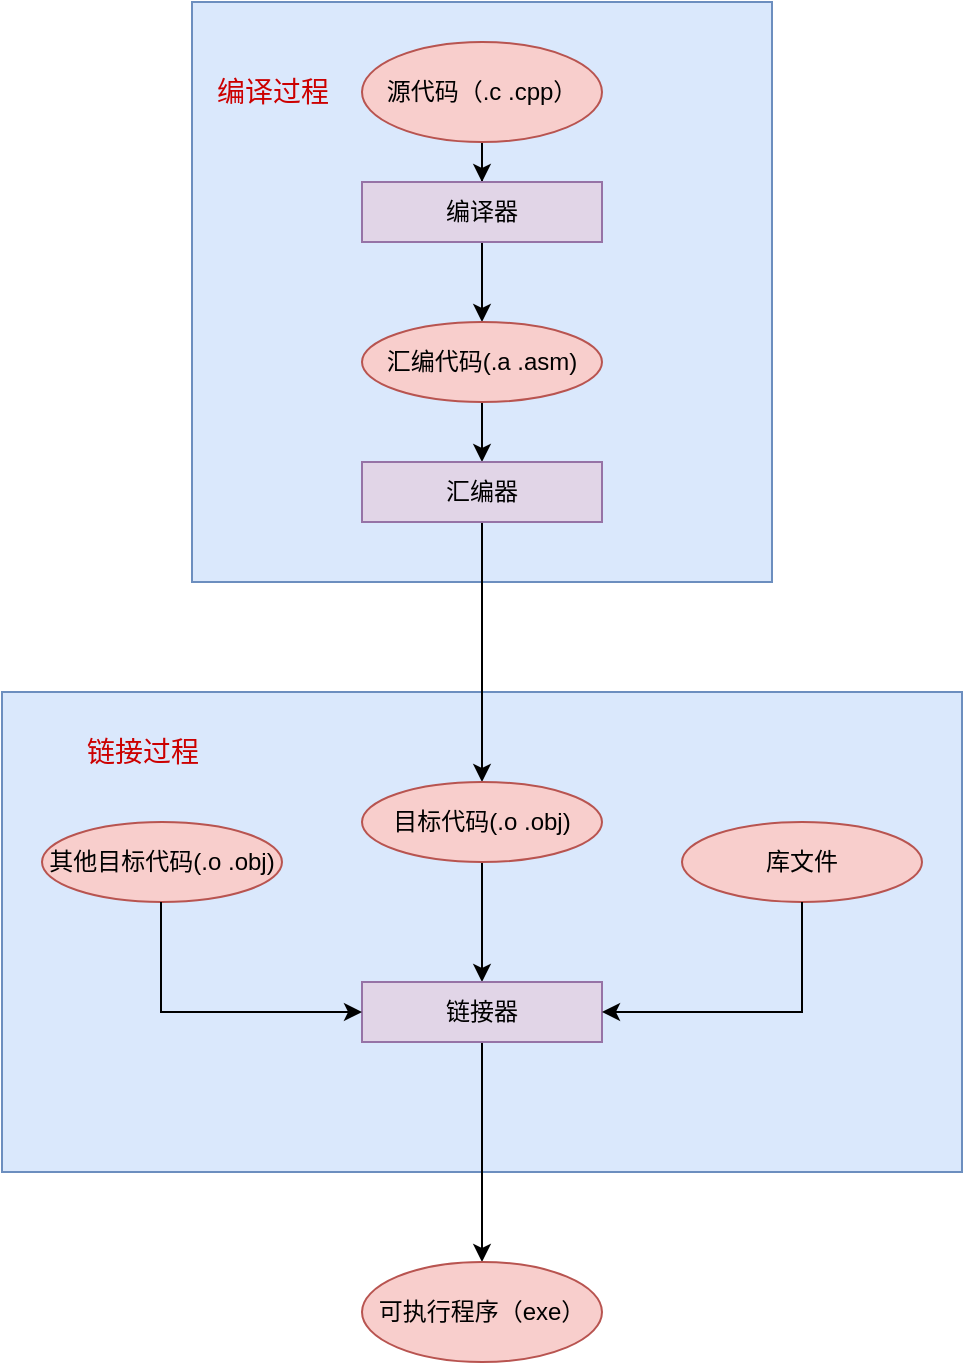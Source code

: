 <mxfile version="20.6.2" type="device"><diagram id="6dUffnza1_Z-exR5Bv8F" name="第 1 页"><mxGraphModel dx="852" dy="515" grid="1" gridSize="10" guides="1" tooltips="1" connect="1" arrows="1" fold="1" page="1" pageScale="1" pageWidth="1390" pageHeight="980" math="0" shadow="0"><root><mxCell id="0"/><mxCell id="1" parent="0"/><mxCell id="oXJoz12Os6wqx7SJAbOt-15" value="" style="rounded=0;whiteSpace=wrap;html=1;fillColor=#dae8fc;strokeColor=#6c8ebf;" vertex="1" parent="1"><mxGeometry x="200" y="375" width="480" height="240" as="geometry"/></mxCell><mxCell id="oXJoz12Os6wqx7SJAbOt-8" value="" style="whiteSpace=wrap;html=1;aspect=fixed;fillColor=#dae8fc;strokeColor=#6c8ebf;" vertex="1" parent="1"><mxGeometry x="295" y="30" width="290" height="290" as="geometry"/></mxCell><mxCell id="oXJoz12Os6wqx7SJAbOt-11" value="" style="edgeStyle=orthogonalEdgeStyle;rounded=0;orthogonalLoop=1;jettySize=auto;html=1;" edge="1" parent="1" source="oXJoz12Os6wqx7SJAbOt-1" target="oXJoz12Os6wqx7SJAbOt-2"><mxGeometry relative="1" as="geometry"/></mxCell><mxCell id="oXJoz12Os6wqx7SJAbOt-1" value="源代码（.c .cpp）" style="ellipse;whiteSpace=wrap;html=1;fillColor=#f8cecc;strokeColor=#b85450;" vertex="1" parent="1"><mxGeometry x="380" y="50" width="120" height="50" as="geometry"/></mxCell><mxCell id="oXJoz12Os6wqx7SJAbOt-12" value="" style="edgeStyle=orthogonalEdgeStyle;rounded=0;orthogonalLoop=1;jettySize=auto;html=1;" edge="1" parent="1" source="oXJoz12Os6wqx7SJAbOt-2" target="oXJoz12Os6wqx7SJAbOt-3"><mxGeometry relative="1" as="geometry"/></mxCell><mxCell id="oXJoz12Os6wqx7SJAbOt-2" value="编译器" style="rounded=0;whiteSpace=wrap;html=1;fillColor=#e1d5e7;strokeColor=#9673a6;" vertex="1" parent="1"><mxGeometry x="380" y="120" width="120" height="30" as="geometry"/></mxCell><mxCell id="oXJoz12Os6wqx7SJAbOt-13" value="" style="edgeStyle=orthogonalEdgeStyle;rounded=0;orthogonalLoop=1;jettySize=auto;html=1;" edge="1" parent="1" source="oXJoz12Os6wqx7SJAbOt-3" target="oXJoz12Os6wqx7SJAbOt-4"><mxGeometry relative="1" as="geometry"/></mxCell><mxCell id="oXJoz12Os6wqx7SJAbOt-3" value="汇编代码(.a .asm)" style="ellipse;whiteSpace=wrap;html=1;fillColor=#f8cecc;strokeColor=#b85450;" vertex="1" parent="1"><mxGeometry x="380" y="190" width="120" height="40" as="geometry"/></mxCell><mxCell id="oXJoz12Os6wqx7SJAbOt-14" value="" style="edgeStyle=orthogonalEdgeStyle;rounded=0;orthogonalLoop=1;jettySize=auto;html=1;" edge="1" parent="1" source="oXJoz12Os6wqx7SJAbOt-4" target="oXJoz12Os6wqx7SJAbOt-5"><mxGeometry relative="1" as="geometry"/></mxCell><mxCell id="oXJoz12Os6wqx7SJAbOt-4" value="汇编器" style="rounded=0;whiteSpace=wrap;html=1;fillColor=#e1d5e7;strokeColor=#9673a6;" vertex="1" parent="1"><mxGeometry x="380" y="260" width="120" height="30" as="geometry"/></mxCell><mxCell id="oXJoz12Os6wqx7SJAbOt-16" value="" style="edgeStyle=orthogonalEdgeStyle;rounded=0;orthogonalLoop=1;jettySize=auto;html=1;" edge="1" parent="1" source="oXJoz12Os6wqx7SJAbOt-5" target="oXJoz12Os6wqx7SJAbOt-6"><mxGeometry relative="1" as="geometry"/></mxCell><mxCell id="oXJoz12Os6wqx7SJAbOt-5" value="目标代码(.o .obj)" style="ellipse;whiteSpace=wrap;html=1;fillColor=#f8cecc;strokeColor=#b85450;" vertex="1" parent="1"><mxGeometry x="380" y="420" width="120" height="40" as="geometry"/></mxCell><mxCell id="oXJoz12Os6wqx7SJAbOt-29" value="" style="edgeStyle=orthogonalEdgeStyle;rounded=0;orthogonalLoop=1;jettySize=auto;html=1;fontSize=14;fontColor=#CC0000;" edge="1" parent="1" source="oXJoz12Os6wqx7SJAbOt-6" target="oXJoz12Os6wqx7SJAbOt-28"><mxGeometry relative="1" as="geometry"/></mxCell><mxCell id="oXJoz12Os6wqx7SJAbOt-6" value="链接器" style="rounded=0;whiteSpace=wrap;html=1;fillColor=#e1d5e7;strokeColor=#9673a6;" vertex="1" parent="1"><mxGeometry x="380" y="520" width="120" height="30" as="geometry"/></mxCell><mxCell id="oXJoz12Os6wqx7SJAbOt-10" value="编译过程" style="text;html=1;align=center;verticalAlign=middle;resizable=0;points=[];autosize=1;strokeColor=none;fillColor=none;fontSize=14;fontColor=#CC0000;" vertex="1" parent="1"><mxGeometry x="295" y="60" width="80" height="30" as="geometry"/></mxCell><mxCell id="oXJoz12Os6wqx7SJAbOt-17" value="链接过程" style="text;html=1;align=center;verticalAlign=middle;resizable=0;points=[];autosize=1;strokeColor=none;fillColor=none;fontSize=14;fontColor=#CC0000;" vertex="1" parent="1"><mxGeometry x="230" y="390" width="80" height="30" as="geometry"/></mxCell><mxCell id="oXJoz12Os6wqx7SJAbOt-18" value="库文件" style="ellipse;whiteSpace=wrap;html=1;fillColor=#f8cecc;strokeColor=#b85450;" vertex="1" parent="1"><mxGeometry x="540" y="440" width="120" height="40" as="geometry"/></mxCell><mxCell id="oXJoz12Os6wqx7SJAbOt-19" value="其他目标代码(.o .obj)" style="ellipse;whiteSpace=wrap;html=1;fillColor=#f8cecc;strokeColor=#b85450;" vertex="1" parent="1"><mxGeometry x="220" y="440" width="120" height="40" as="geometry"/></mxCell><mxCell id="oXJoz12Os6wqx7SJAbOt-25" value="" style="edgeStyle=orthogonalEdgeStyle;rounded=0;orthogonalLoop=1;jettySize=auto;html=1;entryX=0;entryY=0.5;entryDx=0;entryDy=0;" edge="1" parent="1" target="oXJoz12Os6wqx7SJAbOt-6"><mxGeometry relative="1" as="geometry"><mxPoint x="279.5" y="480" as="sourcePoint"/><mxPoint x="279.5" y="520" as="targetPoint"/><Array as="points"><mxPoint x="280" y="535"/></Array></mxGeometry></mxCell><mxCell id="oXJoz12Os6wqx7SJAbOt-27" value="" style="edgeStyle=orthogonalEdgeStyle;rounded=0;orthogonalLoop=1;jettySize=auto;html=1;entryX=1;entryY=0.5;entryDx=0;entryDy=0;" edge="1" parent="1" target="oXJoz12Os6wqx7SJAbOt-6"><mxGeometry relative="1" as="geometry"><mxPoint x="600" y="480" as="sourcePoint"/><mxPoint x="685" y="545" as="targetPoint"/><Array as="points"><mxPoint x="600" y="480"/><mxPoint x="600" y="535"/></Array></mxGeometry></mxCell><mxCell id="oXJoz12Os6wqx7SJAbOt-28" value="可执行程序（exe）" style="ellipse;whiteSpace=wrap;html=1;rounded=0;fillColor=#f8cecc;strokeColor=#b85450;" vertex="1" parent="1"><mxGeometry x="380" y="660" width="120" height="50" as="geometry"/></mxCell></root></mxGraphModel></diagram></mxfile>